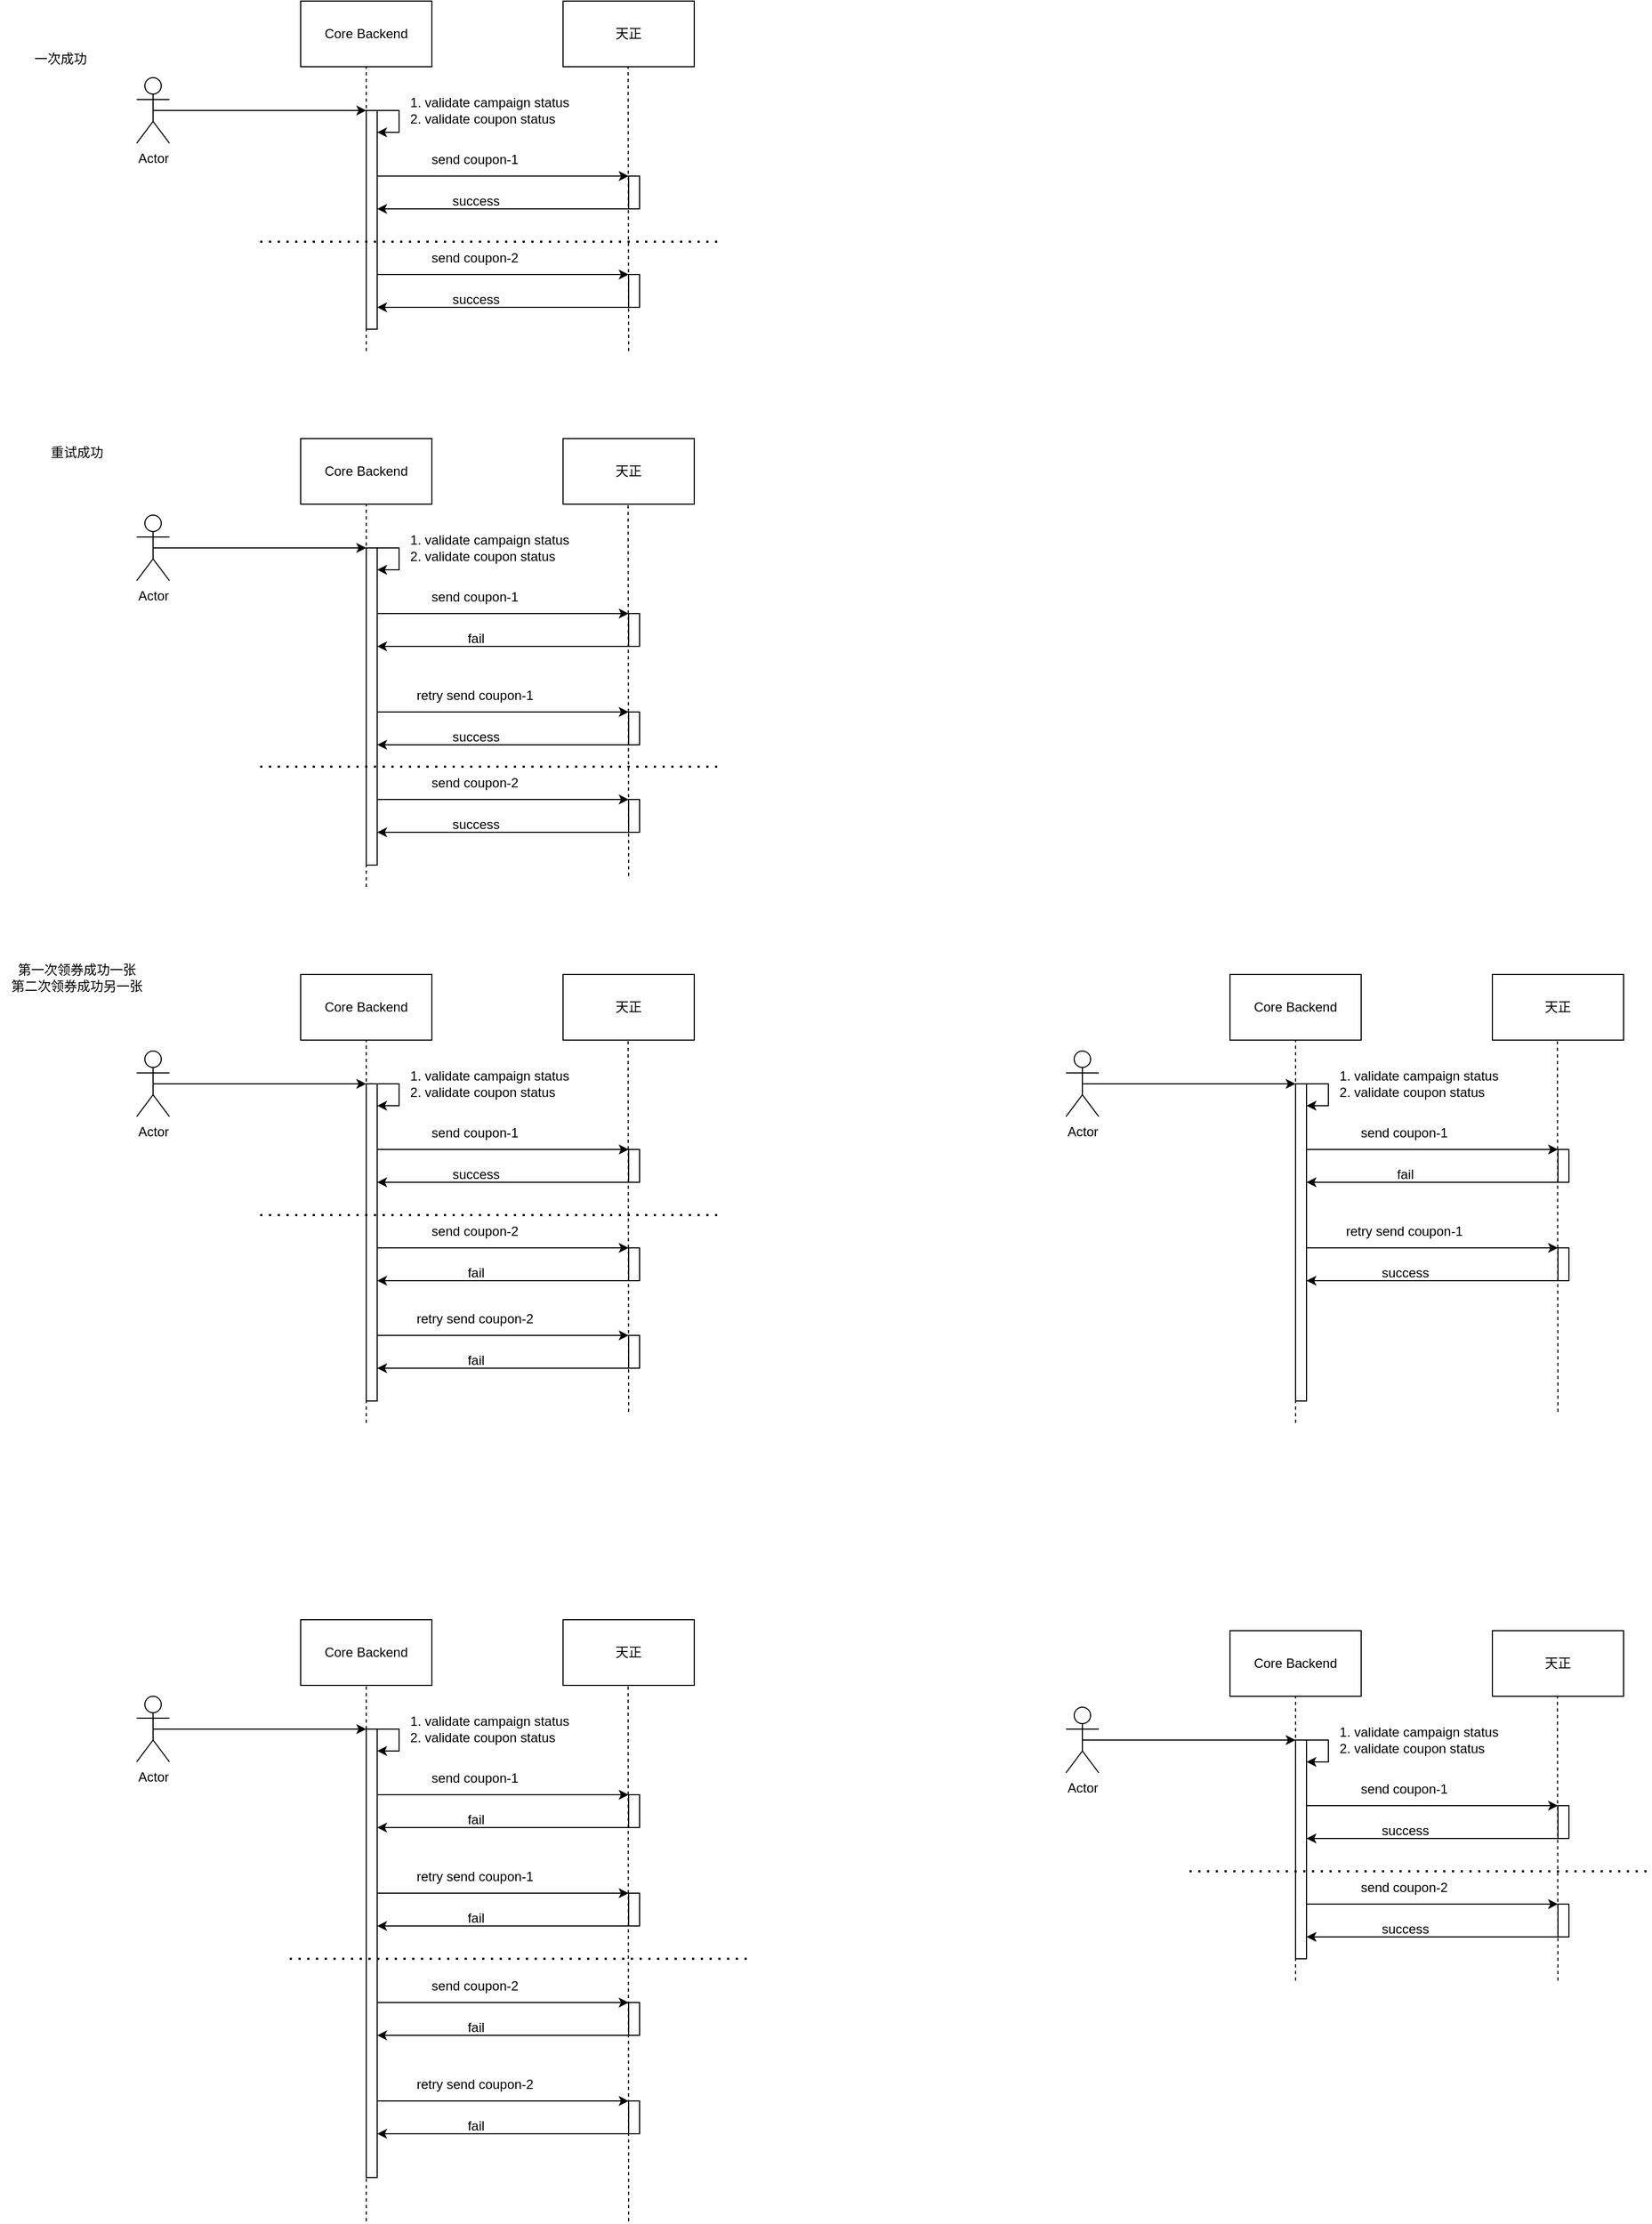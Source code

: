 <mxfile version="21.3.2" type="github">
  <diagram name="第 1 页" id="ifrk6PKnYQxSWK7HMioD">
    <mxGraphModel dx="2178" dy="1467" grid="1" gridSize="10" guides="1" tooltips="1" connect="1" arrows="1" fold="1" page="1" pageScale="1" pageWidth="827" pageHeight="1169" math="0" shadow="0">
      <root>
        <mxCell id="0" />
        <mxCell id="1" parent="0" />
        <mxCell id="cd5GM1Ut8fGV4c2g-e-l-1" value="Actor" style="shape=umlActor;verticalLabelPosition=bottom;verticalAlign=top;html=1;outlineConnect=0;" vertex="1" parent="1">
          <mxGeometry x="130" y="150" width="30" height="60" as="geometry" />
        </mxCell>
        <mxCell id="cd5GM1Ut8fGV4c2g-e-l-2" value="Core Backend" style="rounded=0;whiteSpace=wrap;html=1;" vertex="1" parent="1">
          <mxGeometry x="280" y="80" width="120" height="60" as="geometry" />
        </mxCell>
        <mxCell id="cd5GM1Ut8fGV4c2g-e-l-3" value="天正" style="rounded=0;whiteSpace=wrap;html=1;" vertex="1" parent="1">
          <mxGeometry x="520" y="80" width="120" height="60" as="geometry" />
        </mxCell>
        <mxCell id="cd5GM1Ut8fGV4c2g-e-l-4" value="" style="endArrow=none;dashed=1;html=1;rounded=0;" edge="1" parent="1">
          <mxGeometry width="50" height="50" relative="1" as="geometry">
            <mxPoint x="340" y="400" as="sourcePoint" />
            <mxPoint x="340" y="140" as="targetPoint" />
          </mxGeometry>
        </mxCell>
        <mxCell id="cd5GM1Ut8fGV4c2g-e-l-5" value="" style="endArrow=none;dashed=1;html=1;rounded=0;" edge="1" parent="1">
          <mxGeometry width="50" height="50" relative="1" as="geometry">
            <mxPoint x="580" y="400" as="sourcePoint" />
            <mxPoint x="579.5" y="140" as="targetPoint" />
          </mxGeometry>
        </mxCell>
        <mxCell id="cd5GM1Ut8fGV4c2g-e-l-6" value="" style="endArrow=classic;html=1;rounded=0;exitX=0.5;exitY=0.5;exitDx=0;exitDy=0;exitPerimeter=0;" edge="1" parent="1" source="cd5GM1Ut8fGV4c2g-e-l-1">
          <mxGeometry width="50" height="50" relative="1" as="geometry">
            <mxPoint x="220" y="190" as="sourcePoint" />
            <mxPoint x="340" y="180" as="targetPoint" />
          </mxGeometry>
        </mxCell>
        <mxCell id="cd5GM1Ut8fGV4c2g-e-l-7" value="" style="rounded=0;whiteSpace=wrap;html=1;" vertex="1" parent="1">
          <mxGeometry x="340" y="180" width="10" height="200" as="geometry" />
        </mxCell>
        <mxCell id="cd5GM1Ut8fGV4c2g-e-l-10" value="" style="endArrow=classic;html=1;rounded=0;" edge="1" parent="1">
          <mxGeometry width="50" height="50" relative="1" as="geometry">
            <mxPoint x="350" y="180" as="sourcePoint" />
            <mxPoint x="350" y="200" as="targetPoint" />
            <Array as="points">
              <mxPoint x="370" y="180" />
              <mxPoint x="370" y="200" />
            </Array>
          </mxGeometry>
        </mxCell>
        <mxCell id="cd5GM1Ut8fGV4c2g-e-l-11" value="1. validate campaign status&lt;br&gt;&lt;div style=&quot;text-align: left;&quot;&gt;&lt;span style=&quot;background-color: initial;&quot;&gt;2. validate coupon status&lt;/span&gt;&lt;/div&gt;" style="text;html=1;strokeColor=none;fillColor=none;align=center;verticalAlign=middle;whiteSpace=wrap;rounded=0;" vertex="1" parent="1">
          <mxGeometry x="370" y="150" width="166" height="60" as="geometry" />
        </mxCell>
        <mxCell id="cd5GM1Ut8fGV4c2g-e-l-12" value="" style="endArrow=classic;html=1;rounded=0;exitX=0.5;exitY=0.5;exitDx=0;exitDy=0;exitPerimeter=0;" edge="1" parent="1">
          <mxGeometry width="50" height="50" relative="1" as="geometry">
            <mxPoint x="350" y="240" as="sourcePoint" />
            <mxPoint x="580" y="240" as="targetPoint" />
          </mxGeometry>
        </mxCell>
        <mxCell id="cd5GM1Ut8fGV4c2g-e-l-13" value="" style="rounded=0;whiteSpace=wrap;html=1;" vertex="1" parent="1">
          <mxGeometry x="580" y="240" width="10" height="30" as="geometry" />
        </mxCell>
        <mxCell id="cd5GM1Ut8fGV4c2g-e-l-21" value="send coupon-1" style="text;html=1;align=center;verticalAlign=middle;resizable=0;points=[];autosize=1;strokeColor=none;fillColor=none;" vertex="1" parent="1">
          <mxGeometry x="389" y="210" width="100" height="30" as="geometry" />
        </mxCell>
        <mxCell id="cd5GM1Ut8fGV4c2g-e-l-22" value="" style="endArrow=classic;html=1;rounded=0;exitX=0.5;exitY=0.5;exitDx=0;exitDy=0;exitPerimeter=0;" edge="1" parent="1">
          <mxGeometry width="50" height="50" relative="1" as="geometry">
            <mxPoint x="580" y="270" as="sourcePoint" />
            <mxPoint x="350" y="270" as="targetPoint" />
          </mxGeometry>
        </mxCell>
        <mxCell id="cd5GM1Ut8fGV4c2g-e-l-23" value="success" style="text;html=1;align=center;verticalAlign=middle;resizable=0;points=[];autosize=1;strokeColor=none;fillColor=none;" vertex="1" parent="1">
          <mxGeometry x="405" y="248" width="70" height="30" as="geometry" />
        </mxCell>
        <mxCell id="cd5GM1Ut8fGV4c2g-e-l-24" value="" style="endArrow=classic;html=1;rounded=0;exitX=0.5;exitY=0.5;exitDx=0;exitDy=0;exitPerimeter=0;" edge="1" parent="1">
          <mxGeometry width="50" height="50" relative="1" as="geometry">
            <mxPoint x="350" y="330" as="sourcePoint" />
            <mxPoint x="580" y="330" as="targetPoint" />
          </mxGeometry>
        </mxCell>
        <mxCell id="cd5GM1Ut8fGV4c2g-e-l-25" value="send coupon-2" style="text;html=1;align=center;verticalAlign=middle;resizable=0;points=[];autosize=1;strokeColor=none;fillColor=none;" vertex="1" parent="1">
          <mxGeometry x="389" y="300" width="100" height="30" as="geometry" />
        </mxCell>
        <mxCell id="cd5GM1Ut8fGV4c2g-e-l-26" value="" style="endArrow=classic;html=1;rounded=0;exitX=0.5;exitY=0.5;exitDx=0;exitDy=0;exitPerimeter=0;" edge="1" parent="1">
          <mxGeometry width="50" height="50" relative="1" as="geometry">
            <mxPoint x="580" y="360" as="sourcePoint" />
            <mxPoint x="350" y="360" as="targetPoint" />
          </mxGeometry>
        </mxCell>
        <mxCell id="cd5GM1Ut8fGV4c2g-e-l-27" value="success" style="text;html=1;align=center;verticalAlign=middle;resizable=0;points=[];autosize=1;strokeColor=none;fillColor=none;" vertex="1" parent="1">
          <mxGeometry x="405" y="338" width="70" height="30" as="geometry" />
        </mxCell>
        <mxCell id="cd5GM1Ut8fGV4c2g-e-l-28" value="" style="rounded=0;whiteSpace=wrap;html=1;" vertex="1" parent="1">
          <mxGeometry x="580" y="330" width="10" height="30" as="geometry" />
        </mxCell>
        <mxCell id="cd5GM1Ut8fGV4c2g-e-l-29" value="Actor" style="shape=umlActor;verticalLabelPosition=bottom;verticalAlign=top;html=1;outlineConnect=0;" vertex="1" parent="1">
          <mxGeometry x="130" y="550" width="30" height="60" as="geometry" />
        </mxCell>
        <mxCell id="cd5GM1Ut8fGV4c2g-e-l-30" value="Core Backend" style="rounded=0;whiteSpace=wrap;html=1;" vertex="1" parent="1">
          <mxGeometry x="280" y="480" width="120" height="60" as="geometry" />
        </mxCell>
        <mxCell id="cd5GM1Ut8fGV4c2g-e-l-31" value="天正" style="rounded=0;whiteSpace=wrap;html=1;" vertex="1" parent="1">
          <mxGeometry x="520" y="480" width="120" height="60" as="geometry" />
        </mxCell>
        <mxCell id="cd5GM1Ut8fGV4c2g-e-l-32" value="" style="endArrow=none;dashed=1;html=1;rounded=0;" edge="1" parent="1">
          <mxGeometry width="50" height="50" relative="1" as="geometry">
            <mxPoint x="340" y="890" as="sourcePoint" />
            <mxPoint x="340" y="540" as="targetPoint" />
          </mxGeometry>
        </mxCell>
        <mxCell id="cd5GM1Ut8fGV4c2g-e-l-33" value="" style="endArrow=none;dashed=1;html=1;rounded=0;" edge="1" parent="1">
          <mxGeometry width="50" height="50" relative="1" as="geometry">
            <mxPoint x="580" y="880" as="sourcePoint" />
            <mxPoint x="579.5" y="540" as="targetPoint" />
          </mxGeometry>
        </mxCell>
        <mxCell id="cd5GM1Ut8fGV4c2g-e-l-34" value="" style="endArrow=classic;html=1;rounded=0;exitX=0.5;exitY=0.5;exitDx=0;exitDy=0;exitPerimeter=0;" edge="1" parent="1" source="cd5GM1Ut8fGV4c2g-e-l-29">
          <mxGeometry width="50" height="50" relative="1" as="geometry">
            <mxPoint x="220" y="590" as="sourcePoint" />
            <mxPoint x="340" y="580" as="targetPoint" />
          </mxGeometry>
        </mxCell>
        <mxCell id="cd5GM1Ut8fGV4c2g-e-l-35" value="" style="rounded=0;whiteSpace=wrap;html=1;" vertex="1" parent="1">
          <mxGeometry x="340" y="580" width="10" height="290" as="geometry" />
        </mxCell>
        <mxCell id="cd5GM1Ut8fGV4c2g-e-l-36" value="" style="endArrow=classic;html=1;rounded=0;" edge="1" parent="1">
          <mxGeometry width="50" height="50" relative="1" as="geometry">
            <mxPoint x="350" y="580" as="sourcePoint" />
            <mxPoint x="350" y="600" as="targetPoint" />
            <Array as="points">
              <mxPoint x="370" y="580" />
              <mxPoint x="370" y="600" />
            </Array>
          </mxGeometry>
        </mxCell>
        <mxCell id="cd5GM1Ut8fGV4c2g-e-l-37" value="1. validate campaign status&lt;br&gt;&lt;div style=&quot;text-align: left;&quot;&gt;&lt;span style=&quot;background-color: initial;&quot;&gt;2. validate coupon status&lt;/span&gt;&lt;/div&gt;" style="text;html=1;strokeColor=none;fillColor=none;align=center;verticalAlign=middle;whiteSpace=wrap;rounded=0;" vertex="1" parent="1">
          <mxGeometry x="370" y="550" width="166" height="60" as="geometry" />
        </mxCell>
        <mxCell id="cd5GM1Ut8fGV4c2g-e-l-38" value="" style="endArrow=classic;html=1;rounded=0;exitX=0.5;exitY=0.5;exitDx=0;exitDy=0;exitPerimeter=0;" edge="1" parent="1">
          <mxGeometry width="50" height="50" relative="1" as="geometry">
            <mxPoint x="350" y="640" as="sourcePoint" />
            <mxPoint x="580" y="640" as="targetPoint" />
          </mxGeometry>
        </mxCell>
        <mxCell id="cd5GM1Ut8fGV4c2g-e-l-39" value="" style="rounded=0;whiteSpace=wrap;html=1;" vertex="1" parent="1">
          <mxGeometry x="580" y="640" width="10" height="30" as="geometry" />
        </mxCell>
        <mxCell id="cd5GM1Ut8fGV4c2g-e-l-40" value="send coupon-1" style="text;html=1;align=center;verticalAlign=middle;resizable=0;points=[];autosize=1;strokeColor=none;fillColor=none;" vertex="1" parent="1">
          <mxGeometry x="389" y="610" width="100" height="30" as="geometry" />
        </mxCell>
        <mxCell id="cd5GM1Ut8fGV4c2g-e-l-41" value="" style="endArrow=classic;html=1;rounded=0;exitX=0.5;exitY=0.5;exitDx=0;exitDy=0;exitPerimeter=0;" edge="1" parent="1">
          <mxGeometry width="50" height="50" relative="1" as="geometry">
            <mxPoint x="580" y="670" as="sourcePoint" />
            <mxPoint x="350" y="670" as="targetPoint" />
          </mxGeometry>
        </mxCell>
        <mxCell id="cd5GM1Ut8fGV4c2g-e-l-42" value="fail" style="text;html=1;align=center;verticalAlign=middle;resizable=0;points=[];autosize=1;strokeColor=none;fillColor=none;" vertex="1" parent="1">
          <mxGeometry x="420" y="648" width="40" height="30" as="geometry" />
        </mxCell>
        <mxCell id="cd5GM1Ut8fGV4c2g-e-l-43" value="" style="endArrow=classic;html=1;rounded=0;exitX=0.5;exitY=0.5;exitDx=0;exitDy=0;exitPerimeter=0;" edge="1" parent="1">
          <mxGeometry width="50" height="50" relative="1" as="geometry">
            <mxPoint x="350" y="730" as="sourcePoint" />
            <mxPoint x="580" y="730" as="targetPoint" />
          </mxGeometry>
        </mxCell>
        <mxCell id="cd5GM1Ut8fGV4c2g-e-l-44" value="retry send coupon-1" style="text;html=1;align=center;verticalAlign=middle;resizable=0;points=[];autosize=1;strokeColor=none;fillColor=none;" vertex="1" parent="1">
          <mxGeometry x="374" y="700" width="130" height="30" as="geometry" />
        </mxCell>
        <mxCell id="cd5GM1Ut8fGV4c2g-e-l-45" value="" style="endArrow=classic;html=1;rounded=0;exitX=0.5;exitY=0.5;exitDx=0;exitDy=0;exitPerimeter=0;" edge="1" parent="1">
          <mxGeometry width="50" height="50" relative="1" as="geometry">
            <mxPoint x="580" y="760" as="sourcePoint" />
            <mxPoint x="350" y="760" as="targetPoint" />
          </mxGeometry>
        </mxCell>
        <mxCell id="cd5GM1Ut8fGV4c2g-e-l-46" value="success" style="text;html=1;align=center;verticalAlign=middle;resizable=0;points=[];autosize=1;strokeColor=none;fillColor=none;" vertex="1" parent="1">
          <mxGeometry x="405" y="738" width="70" height="30" as="geometry" />
        </mxCell>
        <mxCell id="cd5GM1Ut8fGV4c2g-e-l-47" value="" style="rounded=0;whiteSpace=wrap;html=1;" vertex="1" parent="1">
          <mxGeometry x="580" y="730" width="10" height="30" as="geometry" />
        </mxCell>
        <mxCell id="cd5GM1Ut8fGV4c2g-e-l-48" value="" style="endArrow=classic;html=1;rounded=0;exitX=0.5;exitY=0.5;exitDx=0;exitDy=0;exitPerimeter=0;" edge="1" parent="1">
          <mxGeometry width="50" height="50" relative="1" as="geometry">
            <mxPoint x="350" y="810" as="sourcePoint" />
            <mxPoint x="580" y="810" as="targetPoint" />
          </mxGeometry>
        </mxCell>
        <mxCell id="cd5GM1Ut8fGV4c2g-e-l-49" value="send coupon-2" style="text;html=1;align=center;verticalAlign=middle;resizable=0;points=[];autosize=1;strokeColor=none;fillColor=none;" vertex="1" parent="1">
          <mxGeometry x="389" y="780" width="100" height="30" as="geometry" />
        </mxCell>
        <mxCell id="cd5GM1Ut8fGV4c2g-e-l-50" value="" style="endArrow=classic;html=1;rounded=0;exitX=0.5;exitY=0.5;exitDx=0;exitDy=0;exitPerimeter=0;" edge="1" parent="1">
          <mxGeometry width="50" height="50" relative="1" as="geometry">
            <mxPoint x="580" y="840" as="sourcePoint" />
            <mxPoint x="350" y="840" as="targetPoint" />
          </mxGeometry>
        </mxCell>
        <mxCell id="cd5GM1Ut8fGV4c2g-e-l-51" value="success" style="text;html=1;align=center;verticalAlign=middle;resizable=0;points=[];autosize=1;strokeColor=none;fillColor=none;" vertex="1" parent="1">
          <mxGeometry x="405" y="818" width="70" height="30" as="geometry" />
        </mxCell>
        <mxCell id="cd5GM1Ut8fGV4c2g-e-l-52" value="" style="rounded=0;whiteSpace=wrap;html=1;" vertex="1" parent="1">
          <mxGeometry x="580" y="810" width="10" height="30" as="geometry" />
        </mxCell>
        <mxCell id="cd5GM1Ut8fGV4c2g-e-l-85" value="Actor" style="shape=umlActor;verticalLabelPosition=bottom;verticalAlign=top;html=1;outlineConnect=0;" vertex="1" parent="1">
          <mxGeometry x="130" y="1040" width="30" height="60" as="geometry" />
        </mxCell>
        <mxCell id="cd5GM1Ut8fGV4c2g-e-l-86" value="Core Backend" style="rounded=0;whiteSpace=wrap;html=1;" vertex="1" parent="1">
          <mxGeometry x="280" y="970" width="120" height="60" as="geometry" />
        </mxCell>
        <mxCell id="cd5GM1Ut8fGV4c2g-e-l-87" value="天正" style="rounded=0;whiteSpace=wrap;html=1;" vertex="1" parent="1">
          <mxGeometry x="520" y="970" width="120" height="60" as="geometry" />
        </mxCell>
        <mxCell id="cd5GM1Ut8fGV4c2g-e-l-88" value="" style="endArrow=none;dashed=1;html=1;rounded=0;" edge="1" parent="1">
          <mxGeometry width="50" height="50" relative="1" as="geometry">
            <mxPoint x="340" y="1380" as="sourcePoint" />
            <mxPoint x="340" y="1030" as="targetPoint" />
          </mxGeometry>
        </mxCell>
        <mxCell id="cd5GM1Ut8fGV4c2g-e-l-89" value="" style="endArrow=none;dashed=1;html=1;rounded=0;" edge="1" parent="1">
          <mxGeometry width="50" height="50" relative="1" as="geometry">
            <mxPoint x="580" y="1370" as="sourcePoint" />
            <mxPoint x="579.5" y="1030" as="targetPoint" />
          </mxGeometry>
        </mxCell>
        <mxCell id="cd5GM1Ut8fGV4c2g-e-l-90" value="" style="endArrow=classic;html=1;rounded=0;exitX=0.5;exitY=0.5;exitDx=0;exitDy=0;exitPerimeter=0;" edge="1" parent="1" source="cd5GM1Ut8fGV4c2g-e-l-85">
          <mxGeometry width="50" height="50" relative="1" as="geometry">
            <mxPoint x="220" y="1080" as="sourcePoint" />
            <mxPoint x="340" y="1070" as="targetPoint" />
          </mxGeometry>
        </mxCell>
        <mxCell id="cd5GM1Ut8fGV4c2g-e-l-91" value="" style="rounded=0;whiteSpace=wrap;html=1;" vertex="1" parent="1">
          <mxGeometry x="340" y="1070" width="10" height="290" as="geometry" />
        </mxCell>
        <mxCell id="cd5GM1Ut8fGV4c2g-e-l-92" value="" style="endArrow=classic;html=1;rounded=0;" edge="1" parent="1">
          <mxGeometry width="50" height="50" relative="1" as="geometry">
            <mxPoint x="350" y="1070" as="sourcePoint" />
            <mxPoint x="350" y="1090" as="targetPoint" />
            <Array as="points">
              <mxPoint x="370" y="1070" />
              <mxPoint x="370" y="1090" />
            </Array>
          </mxGeometry>
        </mxCell>
        <mxCell id="cd5GM1Ut8fGV4c2g-e-l-93" value="1. validate campaign status&lt;br&gt;&lt;div style=&quot;text-align: left;&quot;&gt;&lt;span style=&quot;background-color: initial;&quot;&gt;2. validate coupon status&lt;/span&gt;&lt;/div&gt;" style="text;html=1;strokeColor=none;fillColor=none;align=center;verticalAlign=middle;whiteSpace=wrap;rounded=0;" vertex="1" parent="1">
          <mxGeometry x="370" y="1040" width="166" height="60" as="geometry" />
        </mxCell>
        <mxCell id="cd5GM1Ut8fGV4c2g-e-l-94" value="" style="endArrow=classic;html=1;rounded=0;exitX=0.5;exitY=0.5;exitDx=0;exitDy=0;exitPerimeter=0;" edge="1" parent="1">
          <mxGeometry width="50" height="50" relative="1" as="geometry">
            <mxPoint x="350" y="1130" as="sourcePoint" />
            <mxPoint x="580" y="1130" as="targetPoint" />
          </mxGeometry>
        </mxCell>
        <mxCell id="cd5GM1Ut8fGV4c2g-e-l-95" value="" style="rounded=0;whiteSpace=wrap;html=1;" vertex="1" parent="1">
          <mxGeometry x="580" y="1130" width="10" height="30" as="geometry" />
        </mxCell>
        <mxCell id="cd5GM1Ut8fGV4c2g-e-l-96" value="send coupon-1" style="text;html=1;align=center;verticalAlign=middle;resizable=0;points=[];autosize=1;strokeColor=none;fillColor=none;" vertex="1" parent="1">
          <mxGeometry x="389" y="1100" width="100" height="30" as="geometry" />
        </mxCell>
        <mxCell id="cd5GM1Ut8fGV4c2g-e-l-97" value="" style="endArrow=classic;html=1;rounded=0;exitX=0.5;exitY=0.5;exitDx=0;exitDy=0;exitPerimeter=0;" edge="1" parent="1">
          <mxGeometry width="50" height="50" relative="1" as="geometry">
            <mxPoint x="580" y="1160" as="sourcePoint" />
            <mxPoint x="350" y="1160" as="targetPoint" />
          </mxGeometry>
        </mxCell>
        <mxCell id="cd5GM1Ut8fGV4c2g-e-l-98" value="success" style="text;html=1;align=center;verticalAlign=middle;resizable=0;points=[];autosize=1;strokeColor=none;fillColor=none;" vertex="1" parent="1">
          <mxGeometry x="405" y="1138" width="70" height="30" as="geometry" />
        </mxCell>
        <mxCell id="cd5GM1Ut8fGV4c2g-e-l-99" value="" style="endArrow=classic;html=1;rounded=0;exitX=0.5;exitY=0.5;exitDx=0;exitDy=0;exitPerimeter=0;" edge="1" parent="1">
          <mxGeometry width="50" height="50" relative="1" as="geometry">
            <mxPoint x="350" y="1220" as="sourcePoint" />
            <mxPoint x="580" y="1220" as="targetPoint" />
          </mxGeometry>
        </mxCell>
        <mxCell id="cd5GM1Ut8fGV4c2g-e-l-100" value="send coupon-2" style="text;html=1;align=center;verticalAlign=middle;resizable=0;points=[];autosize=1;strokeColor=none;fillColor=none;" vertex="1" parent="1">
          <mxGeometry x="389" y="1190" width="100" height="30" as="geometry" />
        </mxCell>
        <mxCell id="cd5GM1Ut8fGV4c2g-e-l-101" value="" style="endArrow=classic;html=1;rounded=0;exitX=0.5;exitY=0.5;exitDx=0;exitDy=0;exitPerimeter=0;" edge="1" parent="1">
          <mxGeometry width="50" height="50" relative="1" as="geometry">
            <mxPoint x="580" y="1250" as="sourcePoint" />
            <mxPoint x="350" y="1250" as="targetPoint" />
          </mxGeometry>
        </mxCell>
        <mxCell id="cd5GM1Ut8fGV4c2g-e-l-102" value="fail" style="text;html=1;align=center;verticalAlign=middle;resizable=0;points=[];autosize=1;strokeColor=none;fillColor=none;" vertex="1" parent="1">
          <mxGeometry x="420" y="1228" width="40" height="30" as="geometry" />
        </mxCell>
        <mxCell id="cd5GM1Ut8fGV4c2g-e-l-103" value="" style="rounded=0;whiteSpace=wrap;html=1;" vertex="1" parent="1">
          <mxGeometry x="580" y="1220" width="10" height="30" as="geometry" />
        </mxCell>
        <mxCell id="cd5GM1Ut8fGV4c2g-e-l-104" value="" style="endArrow=classic;html=1;rounded=0;exitX=0.5;exitY=0.5;exitDx=0;exitDy=0;exitPerimeter=0;" edge="1" parent="1">
          <mxGeometry width="50" height="50" relative="1" as="geometry">
            <mxPoint x="350" y="1300" as="sourcePoint" />
            <mxPoint x="580" y="1300" as="targetPoint" />
          </mxGeometry>
        </mxCell>
        <mxCell id="cd5GM1Ut8fGV4c2g-e-l-105" value="retry send coupon-2" style="text;html=1;align=center;verticalAlign=middle;resizable=0;points=[];autosize=1;strokeColor=none;fillColor=none;" vertex="1" parent="1">
          <mxGeometry x="374" y="1270" width="130" height="30" as="geometry" />
        </mxCell>
        <mxCell id="cd5GM1Ut8fGV4c2g-e-l-106" value="" style="endArrow=classic;html=1;rounded=0;exitX=0.5;exitY=0.5;exitDx=0;exitDy=0;exitPerimeter=0;" edge="1" parent="1">
          <mxGeometry width="50" height="50" relative="1" as="geometry">
            <mxPoint x="580" y="1330" as="sourcePoint" />
            <mxPoint x="350" y="1330" as="targetPoint" />
          </mxGeometry>
        </mxCell>
        <mxCell id="cd5GM1Ut8fGV4c2g-e-l-107" value="fail" style="text;html=1;align=center;verticalAlign=middle;resizable=0;points=[];autosize=1;strokeColor=none;fillColor=none;" vertex="1" parent="1">
          <mxGeometry x="420" y="1308" width="40" height="30" as="geometry" />
        </mxCell>
        <mxCell id="cd5GM1Ut8fGV4c2g-e-l-108" value="" style="rounded=0;whiteSpace=wrap;html=1;" vertex="1" parent="1">
          <mxGeometry x="580" y="1300" width="10" height="30" as="geometry" />
        </mxCell>
        <mxCell id="cd5GM1Ut8fGV4c2g-e-l-109" value="Actor" style="shape=umlActor;verticalLabelPosition=bottom;verticalAlign=top;html=1;outlineConnect=0;" vertex="1" parent="1">
          <mxGeometry x="980" y="1040" width="30" height="60" as="geometry" />
        </mxCell>
        <mxCell id="cd5GM1Ut8fGV4c2g-e-l-110" value="Core Backend" style="rounded=0;whiteSpace=wrap;html=1;" vertex="1" parent="1">
          <mxGeometry x="1130" y="970" width="120" height="60" as="geometry" />
        </mxCell>
        <mxCell id="cd5GM1Ut8fGV4c2g-e-l-111" value="天正" style="rounded=0;whiteSpace=wrap;html=1;" vertex="1" parent="1">
          <mxGeometry x="1370" y="970" width="120" height="60" as="geometry" />
        </mxCell>
        <mxCell id="cd5GM1Ut8fGV4c2g-e-l-112" value="" style="endArrow=none;dashed=1;html=1;rounded=0;" edge="1" parent="1">
          <mxGeometry width="50" height="50" relative="1" as="geometry">
            <mxPoint x="1190" y="1380" as="sourcePoint" />
            <mxPoint x="1190" y="1030" as="targetPoint" />
          </mxGeometry>
        </mxCell>
        <mxCell id="cd5GM1Ut8fGV4c2g-e-l-113" value="" style="endArrow=none;dashed=1;html=1;rounded=0;" edge="1" parent="1">
          <mxGeometry width="50" height="50" relative="1" as="geometry">
            <mxPoint x="1430" y="1370" as="sourcePoint" />
            <mxPoint x="1429.5" y="1030" as="targetPoint" />
          </mxGeometry>
        </mxCell>
        <mxCell id="cd5GM1Ut8fGV4c2g-e-l-114" value="" style="endArrow=classic;html=1;rounded=0;exitX=0.5;exitY=0.5;exitDx=0;exitDy=0;exitPerimeter=0;" edge="1" parent="1" source="cd5GM1Ut8fGV4c2g-e-l-109">
          <mxGeometry width="50" height="50" relative="1" as="geometry">
            <mxPoint x="1070" y="1080" as="sourcePoint" />
            <mxPoint x="1190" y="1070" as="targetPoint" />
          </mxGeometry>
        </mxCell>
        <mxCell id="cd5GM1Ut8fGV4c2g-e-l-115" value="" style="rounded=0;whiteSpace=wrap;html=1;" vertex="1" parent="1">
          <mxGeometry x="1190" y="1070" width="10" height="290" as="geometry" />
        </mxCell>
        <mxCell id="cd5GM1Ut8fGV4c2g-e-l-116" value="" style="endArrow=classic;html=1;rounded=0;" edge="1" parent="1">
          <mxGeometry width="50" height="50" relative="1" as="geometry">
            <mxPoint x="1200" y="1070" as="sourcePoint" />
            <mxPoint x="1200" y="1090" as="targetPoint" />
            <Array as="points">
              <mxPoint x="1220" y="1070" />
              <mxPoint x="1220" y="1090" />
            </Array>
          </mxGeometry>
        </mxCell>
        <mxCell id="cd5GM1Ut8fGV4c2g-e-l-117" value="1. validate campaign status&lt;br&gt;&lt;div style=&quot;text-align: left;&quot;&gt;&lt;span style=&quot;background-color: initial;&quot;&gt;2. validate coupon status&lt;/span&gt;&lt;/div&gt;" style="text;html=1;strokeColor=none;fillColor=none;align=center;verticalAlign=middle;whiteSpace=wrap;rounded=0;" vertex="1" parent="1">
          <mxGeometry x="1220" y="1040" width="166" height="60" as="geometry" />
        </mxCell>
        <mxCell id="cd5GM1Ut8fGV4c2g-e-l-118" value="" style="endArrow=classic;html=1;rounded=0;exitX=0.5;exitY=0.5;exitDx=0;exitDy=0;exitPerimeter=0;" edge="1" parent="1">
          <mxGeometry width="50" height="50" relative="1" as="geometry">
            <mxPoint x="1200" y="1130" as="sourcePoint" />
            <mxPoint x="1430" y="1130" as="targetPoint" />
          </mxGeometry>
        </mxCell>
        <mxCell id="cd5GM1Ut8fGV4c2g-e-l-119" value="" style="rounded=0;whiteSpace=wrap;html=1;" vertex="1" parent="1">
          <mxGeometry x="1430" y="1130" width="10" height="30" as="geometry" />
        </mxCell>
        <mxCell id="cd5GM1Ut8fGV4c2g-e-l-120" value="send coupon-1" style="text;html=1;align=center;verticalAlign=middle;resizable=0;points=[];autosize=1;strokeColor=none;fillColor=none;" vertex="1" parent="1">
          <mxGeometry x="1239" y="1100" width="100" height="30" as="geometry" />
        </mxCell>
        <mxCell id="cd5GM1Ut8fGV4c2g-e-l-121" value="" style="endArrow=classic;html=1;rounded=0;exitX=0.5;exitY=0.5;exitDx=0;exitDy=0;exitPerimeter=0;" edge="1" parent="1">
          <mxGeometry width="50" height="50" relative="1" as="geometry">
            <mxPoint x="1430" y="1160" as="sourcePoint" />
            <mxPoint x="1200" y="1160" as="targetPoint" />
          </mxGeometry>
        </mxCell>
        <mxCell id="cd5GM1Ut8fGV4c2g-e-l-122" value="fail" style="text;html=1;align=center;verticalAlign=middle;resizable=0;points=[];autosize=1;strokeColor=none;fillColor=none;" vertex="1" parent="1">
          <mxGeometry x="1270" y="1138" width="40" height="30" as="geometry" />
        </mxCell>
        <mxCell id="cd5GM1Ut8fGV4c2g-e-l-123" value="" style="endArrow=classic;html=1;rounded=0;exitX=0.5;exitY=0.5;exitDx=0;exitDy=0;exitPerimeter=0;" edge="1" parent="1">
          <mxGeometry width="50" height="50" relative="1" as="geometry">
            <mxPoint x="1200" y="1220" as="sourcePoint" />
            <mxPoint x="1430" y="1220" as="targetPoint" />
          </mxGeometry>
        </mxCell>
        <mxCell id="cd5GM1Ut8fGV4c2g-e-l-124" value="retry send coupon-1" style="text;html=1;align=center;verticalAlign=middle;resizable=0;points=[];autosize=1;strokeColor=none;fillColor=none;" vertex="1" parent="1">
          <mxGeometry x="1224" y="1190" width="130" height="30" as="geometry" />
        </mxCell>
        <mxCell id="cd5GM1Ut8fGV4c2g-e-l-125" value="" style="endArrow=classic;html=1;rounded=0;exitX=0.5;exitY=0.5;exitDx=0;exitDy=0;exitPerimeter=0;" edge="1" parent="1">
          <mxGeometry width="50" height="50" relative="1" as="geometry">
            <mxPoint x="1430" y="1250" as="sourcePoint" />
            <mxPoint x="1200" y="1250" as="targetPoint" />
          </mxGeometry>
        </mxCell>
        <mxCell id="cd5GM1Ut8fGV4c2g-e-l-126" value="success" style="text;html=1;align=center;verticalAlign=middle;resizable=0;points=[];autosize=1;strokeColor=none;fillColor=none;" vertex="1" parent="1">
          <mxGeometry x="1255" y="1228" width="70" height="30" as="geometry" />
        </mxCell>
        <mxCell id="cd5GM1Ut8fGV4c2g-e-l-127" value="" style="rounded=0;whiteSpace=wrap;html=1;" vertex="1" parent="1">
          <mxGeometry x="1430" y="1220" width="10" height="30" as="geometry" />
        </mxCell>
        <mxCell id="cd5GM1Ut8fGV4c2g-e-l-133" value="一次成功" style="text;html=1;align=center;verticalAlign=middle;resizable=0;points=[];autosize=1;strokeColor=none;fillColor=none;" vertex="1" parent="1">
          <mxGeometry x="25" y="118" width="70" height="30" as="geometry" />
        </mxCell>
        <mxCell id="cd5GM1Ut8fGV4c2g-e-l-134" value="重试成功" style="text;html=1;align=center;verticalAlign=middle;resizable=0;points=[];autosize=1;strokeColor=none;fillColor=none;" vertex="1" parent="1">
          <mxGeometry x="40" y="478" width="70" height="30" as="geometry" />
        </mxCell>
        <mxCell id="cd5GM1Ut8fGV4c2g-e-l-135" value="第一次领券成功一张&lt;br&gt;第二次领券成功另一张" style="text;html=1;align=center;verticalAlign=middle;resizable=0;points=[];autosize=1;strokeColor=none;fillColor=none;" vertex="1" parent="1">
          <mxGeometry x="5" y="953" width="140" height="40" as="geometry" />
        </mxCell>
        <mxCell id="cd5GM1Ut8fGV4c2g-e-l-136" value="Actor" style="shape=umlActor;verticalLabelPosition=bottom;verticalAlign=top;html=1;outlineConnect=0;" vertex="1" parent="1">
          <mxGeometry x="130" y="1630" width="30" height="60" as="geometry" />
        </mxCell>
        <mxCell id="cd5GM1Ut8fGV4c2g-e-l-137" value="Core Backend" style="rounded=0;whiteSpace=wrap;html=1;" vertex="1" parent="1">
          <mxGeometry x="280" y="1560" width="120" height="60" as="geometry" />
        </mxCell>
        <mxCell id="cd5GM1Ut8fGV4c2g-e-l-138" value="天正" style="rounded=0;whiteSpace=wrap;html=1;" vertex="1" parent="1">
          <mxGeometry x="520" y="1560" width="120" height="60" as="geometry" />
        </mxCell>
        <mxCell id="cd5GM1Ut8fGV4c2g-e-l-139" value="" style="endArrow=none;dashed=1;html=1;rounded=0;" edge="1" parent="1">
          <mxGeometry width="50" height="50" relative="1" as="geometry">
            <mxPoint x="340" y="2110" as="sourcePoint" />
            <mxPoint x="340" y="1620" as="targetPoint" />
          </mxGeometry>
        </mxCell>
        <mxCell id="cd5GM1Ut8fGV4c2g-e-l-140" value="" style="endArrow=none;dashed=1;html=1;rounded=0;" edge="1" parent="1">
          <mxGeometry width="50" height="50" relative="1" as="geometry">
            <mxPoint x="580" y="2110" as="sourcePoint" />
            <mxPoint x="579.5" y="1620" as="targetPoint" />
          </mxGeometry>
        </mxCell>
        <mxCell id="cd5GM1Ut8fGV4c2g-e-l-141" value="" style="endArrow=classic;html=1;rounded=0;exitX=0.5;exitY=0.5;exitDx=0;exitDy=0;exitPerimeter=0;" edge="1" parent="1" source="cd5GM1Ut8fGV4c2g-e-l-136">
          <mxGeometry width="50" height="50" relative="1" as="geometry">
            <mxPoint x="220" y="1670" as="sourcePoint" />
            <mxPoint x="340" y="1660" as="targetPoint" />
          </mxGeometry>
        </mxCell>
        <mxCell id="cd5GM1Ut8fGV4c2g-e-l-142" value="" style="rounded=0;whiteSpace=wrap;html=1;" vertex="1" parent="1">
          <mxGeometry x="340" y="1660" width="10" height="410" as="geometry" />
        </mxCell>
        <mxCell id="cd5GM1Ut8fGV4c2g-e-l-143" value="" style="endArrow=classic;html=1;rounded=0;" edge="1" parent="1">
          <mxGeometry width="50" height="50" relative="1" as="geometry">
            <mxPoint x="350" y="1660" as="sourcePoint" />
            <mxPoint x="350" y="1680" as="targetPoint" />
            <Array as="points">
              <mxPoint x="370" y="1660" />
              <mxPoint x="370" y="1680" />
            </Array>
          </mxGeometry>
        </mxCell>
        <mxCell id="cd5GM1Ut8fGV4c2g-e-l-144" value="1. validate campaign status&lt;br&gt;&lt;div style=&quot;text-align: left;&quot;&gt;&lt;span style=&quot;background-color: initial;&quot;&gt;2. validate coupon status&lt;/span&gt;&lt;/div&gt;" style="text;html=1;strokeColor=none;fillColor=none;align=center;verticalAlign=middle;whiteSpace=wrap;rounded=0;" vertex="1" parent="1">
          <mxGeometry x="370" y="1630" width="166" height="60" as="geometry" />
        </mxCell>
        <mxCell id="cd5GM1Ut8fGV4c2g-e-l-145" value="" style="endArrow=classic;html=1;rounded=0;exitX=0.5;exitY=0.5;exitDx=0;exitDy=0;exitPerimeter=0;" edge="1" parent="1">
          <mxGeometry width="50" height="50" relative="1" as="geometry">
            <mxPoint x="350" y="1720" as="sourcePoint" />
            <mxPoint x="580" y="1720" as="targetPoint" />
          </mxGeometry>
        </mxCell>
        <mxCell id="cd5GM1Ut8fGV4c2g-e-l-146" value="" style="rounded=0;whiteSpace=wrap;html=1;" vertex="1" parent="1">
          <mxGeometry x="580" y="1720" width="10" height="30" as="geometry" />
        </mxCell>
        <mxCell id="cd5GM1Ut8fGV4c2g-e-l-147" value="send coupon-1" style="text;html=1;align=center;verticalAlign=middle;resizable=0;points=[];autosize=1;strokeColor=none;fillColor=none;" vertex="1" parent="1">
          <mxGeometry x="389" y="1690" width="100" height="30" as="geometry" />
        </mxCell>
        <mxCell id="cd5GM1Ut8fGV4c2g-e-l-148" value="" style="endArrow=classic;html=1;rounded=0;exitX=0.5;exitY=0.5;exitDx=0;exitDy=0;exitPerimeter=0;" edge="1" parent="1">
          <mxGeometry width="50" height="50" relative="1" as="geometry">
            <mxPoint x="580" y="1750" as="sourcePoint" />
            <mxPoint x="350" y="1750" as="targetPoint" />
          </mxGeometry>
        </mxCell>
        <mxCell id="cd5GM1Ut8fGV4c2g-e-l-149" value="fail" style="text;html=1;align=center;verticalAlign=middle;resizable=0;points=[];autosize=1;strokeColor=none;fillColor=none;" vertex="1" parent="1">
          <mxGeometry x="420" y="1728" width="40" height="30" as="geometry" />
        </mxCell>
        <mxCell id="cd5GM1Ut8fGV4c2g-e-l-150" value="" style="endArrow=classic;html=1;rounded=0;exitX=0.5;exitY=0.5;exitDx=0;exitDy=0;exitPerimeter=0;" edge="1" parent="1">
          <mxGeometry width="50" height="50" relative="1" as="geometry">
            <mxPoint x="350" y="1810" as="sourcePoint" />
            <mxPoint x="580" y="1810" as="targetPoint" />
          </mxGeometry>
        </mxCell>
        <mxCell id="cd5GM1Ut8fGV4c2g-e-l-151" value="retry send coupon-1" style="text;html=1;align=center;verticalAlign=middle;resizable=0;points=[];autosize=1;strokeColor=none;fillColor=none;" vertex="1" parent="1">
          <mxGeometry x="374" y="1780" width="130" height="30" as="geometry" />
        </mxCell>
        <mxCell id="cd5GM1Ut8fGV4c2g-e-l-152" value="" style="endArrow=classic;html=1;rounded=0;exitX=0.5;exitY=0.5;exitDx=0;exitDy=0;exitPerimeter=0;" edge="1" parent="1">
          <mxGeometry width="50" height="50" relative="1" as="geometry">
            <mxPoint x="580" y="1840" as="sourcePoint" />
            <mxPoint x="350" y="1840" as="targetPoint" />
          </mxGeometry>
        </mxCell>
        <mxCell id="cd5GM1Ut8fGV4c2g-e-l-153" value="fail" style="text;html=1;align=center;verticalAlign=middle;resizable=0;points=[];autosize=1;strokeColor=none;fillColor=none;" vertex="1" parent="1">
          <mxGeometry x="420" y="1818" width="40" height="30" as="geometry" />
        </mxCell>
        <mxCell id="cd5GM1Ut8fGV4c2g-e-l-154" value="" style="rounded=0;whiteSpace=wrap;html=1;" vertex="1" parent="1">
          <mxGeometry x="580" y="1810" width="10" height="30" as="geometry" />
        </mxCell>
        <mxCell id="cd5GM1Ut8fGV4c2g-e-l-155" value="" style="endArrow=classic;html=1;rounded=0;exitX=0.5;exitY=0.5;exitDx=0;exitDy=0;exitPerimeter=0;" edge="1" parent="1">
          <mxGeometry width="50" height="50" relative="1" as="geometry">
            <mxPoint x="350" y="1910" as="sourcePoint" />
            <mxPoint x="580" y="1910" as="targetPoint" />
          </mxGeometry>
        </mxCell>
        <mxCell id="cd5GM1Ut8fGV4c2g-e-l-156" value="send coupon-2" style="text;html=1;align=center;verticalAlign=middle;resizable=0;points=[];autosize=1;strokeColor=none;fillColor=none;" vertex="1" parent="1">
          <mxGeometry x="389" y="1880" width="100" height="30" as="geometry" />
        </mxCell>
        <mxCell id="cd5GM1Ut8fGV4c2g-e-l-157" value="" style="endArrow=classic;html=1;rounded=0;exitX=0.5;exitY=0.5;exitDx=0;exitDy=0;exitPerimeter=0;" edge="1" parent="1">
          <mxGeometry width="50" height="50" relative="1" as="geometry">
            <mxPoint x="580" y="1940" as="sourcePoint" />
            <mxPoint x="350" y="1940" as="targetPoint" />
          </mxGeometry>
        </mxCell>
        <mxCell id="cd5GM1Ut8fGV4c2g-e-l-158" value="fail" style="text;html=1;align=center;verticalAlign=middle;resizable=0;points=[];autosize=1;strokeColor=none;fillColor=none;" vertex="1" parent="1">
          <mxGeometry x="420" y="1918" width="40" height="30" as="geometry" />
        </mxCell>
        <mxCell id="cd5GM1Ut8fGV4c2g-e-l-159" value="" style="rounded=0;whiteSpace=wrap;html=1;" vertex="1" parent="1">
          <mxGeometry x="580" y="1910" width="10" height="30" as="geometry" />
        </mxCell>
        <mxCell id="cd5GM1Ut8fGV4c2g-e-l-160" value="" style="endArrow=classic;html=1;rounded=0;exitX=0.5;exitY=0.5;exitDx=0;exitDy=0;exitPerimeter=0;" edge="1" parent="1">
          <mxGeometry width="50" height="50" relative="1" as="geometry">
            <mxPoint x="350" y="2000" as="sourcePoint" />
            <mxPoint x="580" y="2000" as="targetPoint" />
          </mxGeometry>
        </mxCell>
        <mxCell id="cd5GM1Ut8fGV4c2g-e-l-161" value="retry send coupon-2" style="text;html=1;align=center;verticalAlign=middle;resizable=0;points=[];autosize=1;strokeColor=none;fillColor=none;" vertex="1" parent="1">
          <mxGeometry x="374" y="1970" width="130" height="30" as="geometry" />
        </mxCell>
        <mxCell id="cd5GM1Ut8fGV4c2g-e-l-162" value="" style="endArrow=classic;html=1;rounded=0;exitX=0.5;exitY=0.5;exitDx=0;exitDy=0;exitPerimeter=0;" edge="1" parent="1">
          <mxGeometry width="50" height="50" relative="1" as="geometry">
            <mxPoint x="580" y="2030" as="sourcePoint" />
            <mxPoint x="350" y="2030" as="targetPoint" />
          </mxGeometry>
        </mxCell>
        <mxCell id="cd5GM1Ut8fGV4c2g-e-l-163" value="fail" style="text;html=1;align=center;verticalAlign=middle;resizable=0;points=[];autosize=1;strokeColor=none;fillColor=none;" vertex="1" parent="1">
          <mxGeometry x="420" y="2008" width="40" height="30" as="geometry" />
        </mxCell>
        <mxCell id="cd5GM1Ut8fGV4c2g-e-l-164" value="" style="rounded=0;whiteSpace=wrap;html=1;" vertex="1" parent="1">
          <mxGeometry x="580" y="2000" width="10" height="30" as="geometry" />
        </mxCell>
        <mxCell id="cd5GM1Ut8fGV4c2g-e-l-165" value="" style="endArrow=none;dashed=1;html=1;dashPattern=1 3;strokeWidth=2;rounded=0;" edge="1" parent="1">
          <mxGeometry width="50" height="50" relative="1" as="geometry">
            <mxPoint x="243" y="780" as="sourcePoint" />
            <mxPoint x="663" y="780" as="targetPoint" />
          </mxGeometry>
        </mxCell>
        <mxCell id="cd5GM1Ut8fGV4c2g-e-l-166" value="" style="endArrow=none;dashed=1;html=1;dashPattern=1 3;strokeWidth=2;rounded=0;" edge="1" parent="1">
          <mxGeometry width="50" height="50" relative="1" as="geometry">
            <mxPoint x="243" y="300" as="sourcePoint" />
            <mxPoint x="663" y="300" as="targetPoint" />
          </mxGeometry>
        </mxCell>
        <mxCell id="cd5GM1Ut8fGV4c2g-e-l-167" value="" style="endArrow=none;dashed=1;html=1;dashPattern=1 3;strokeWidth=2;rounded=0;" edge="1" parent="1">
          <mxGeometry width="50" height="50" relative="1" as="geometry">
            <mxPoint x="243" y="1190" as="sourcePoint" />
            <mxPoint x="663" y="1190" as="targetPoint" />
          </mxGeometry>
        </mxCell>
        <mxCell id="cd5GM1Ut8fGV4c2g-e-l-169" value="" style="endArrow=none;dashed=1;html=1;dashPattern=1 3;strokeWidth=2;rounded=0;" edge="1" parent="1">
          <mxGeometry width="50" height="50" relative="1" as="geometry">
            <mxPoint x="270" y="1870" as="sourcePoint" />
            <mxPoint x="690" y="1870" as="targetPoint" />
          </mxGeometry>
        </mxCell>
        <mxCell id="cd5GM1Ut8fGV4c2g-e-l-200" value="Actor" style="shape=umlActor;verticalLabelPosition=bottom;verticalAlign=top;html=1;outlineConnect=0;" vertex="1" parent="1">
          <mxGeometry x="980" y="1640" width="30" height="60" as="geometry" />
        </mxCell>
        <mxCell id="cd5GM1Ut8fGV4c2g-e-l-201" value="Core Backend" style="rounded=0;whiteSpace=wrap;html=1;" vertex="1" parent="1">
          <mxGeometry x="1130" y="1570" width="120" height="60" as="geometry" />
        </mxCell>
        <mxCell id="cd5GM1Ut8fGV4c2g-e-l-202" value="天正" style="rounded=0;whiteSpace=wrap;html=1;" vertex="1" parent="1">
          <mxGeometry x="1370" y="1570" width="120" height="60" as="geometry" />
        </mxCell>
        <mxCell id="cd5GM1Ut8fGV4c2g-e-l-203" value="" style="endArrow=none;dashed=1;html=1;rounded=0;" edge="1" parent="1">
          <mxGeometry width="50" height="50" relative="1" as="geometry">
            <mxPoint x="1190" y="1890" as="sourcePoint" />
            <mxPoint x="1190" y="1630" as="targetPoint" />
          </mxGeometry>
        </mxCell>
        <mxCell id="cd5GM1Ut8fGV4c2g-e-l-204" value="" style="endArrow=none;dashed=1;html=1;rounded=0;" edge="1" parent="1">
          <mxGeometry width="50" height="50" relative="1" as="geometry">
            <mxPoint x="1430" y="1890" as="sourcePoint" />
            <mxPoint x="1429.5" y="1630" as="targetPoint" />
          </mxGeometry>
        </mxCell>
        <mxCell id="cd5GM1Ut8fGV4c2g-e-l-205" value="" style="endArrow=classic;html=1;rounded=0;exitX=0.5;exitY=0.5;exitDx=0;exitDy=0;exitPerimeter=0;" edge="1" parent="1" source="cd5GM1Ut8fGV4c2g-e-l-200">
          <mxGeometry width="50" height="50" relative="1" as="geometry">
            <mxPoint x="1070" y="1680" as="sourcePoint" />
            <mxPoint x="1190" y="1670" as="targetPoint" />
          </mxGeometry>
        </mxCell>
        <mxCell id="cd5GM1Ut8fGV4c2g-e-l-206" value="" style="rounded=0;whiteSpace=wrap;html=1;" vertex="1" parent="1">
          <mxGeometry x="1190" y="1670" width="10" height="200" as="geometry" />
        </mxCell>
        <mxCell id="cd5GM1Ut8fGV4c2g-e-l-207" value="" style="endArrow=classic;html=1;rounded=0;" edge="1" parent="1">
          <mxGeometry width="50" height="50" relative="1" as="geometry">
            <mxPoint x="1200" y="1670" as="sourcePoint" />
            <mxPoint x="1200" y="1690" as="targetPoint" />
            <Array as="points">
              <mxPoint x="1220" y="1670" />
              <mxPoint x="1220" y="1690" />
            </Array>
          </mxGeometry>
        </mxCell>
        <mxCell id="cd5GM1Ut8fGV4c2g-e-l-208" value="1. validate campaign status&lt;br&gt;&lt;div style=&quot;text-align: left;&quot;&gt;&lt;span style=&quot;background-color: initial;&quot;&gt;2. validate coupon status&lt;/span&gt;&lt;/div&gt;" style="text;html=1;strokeColor=none;fillColor=none;align=center;verticalAlign=middle;whiteSpace=wrap;rounded=0;" vertex="1" parent="1">
          <mxGeometry x="1220" y="1640" width="166" height="60" as="geometry" />
        </mxCell>
        <mxCell id="cd5GM1Ut8fGV4c2g-e-l-209" value="" style="endArrow=classic;html=1;rounded=0;exitX=0.5;exitY=0.5;exitDx=0;exitDy=0;exitPerimeter=0;" edge="1" parent="1">
          <mxGeometry width="50" height="50" relative="1" as="geometry">
            <mxPoint x="1200" y="1730" as="sourcePoint" />
            <mxPoint x="1430" y="1730" as="targetPoint" />
          </mxGeometry>
        </mxCell>
        <mxCell id="cd5GM1Ut8fGV4c2g-e-l-210" value="" style="rounded=0;whiteSpace=wrap;html=1;" vertex="1" parent="1">
          <mxGeometry x="1430" y="1730" width="10" height="30" as="geometry" />
        </mxCell>
        <mxCell id="cd5GM1Ut8fGV4c2g-e-l-211" value="send coupon-1" style="text;html=1;align=center;verticalAlign=middle;resizable=0;points=[];autosize=1;strokeColor=none;fillColor=none;" vertex="1" parent="1">
          <mxGeometry x="1239" y="1700" width="100" height="30" as="geometry" />
        </mxCell>
        <mxCell id="cd5GM1Ut8fGV4c2g-e-l-212" value="" style="endArrow=classic;html=1;rounded=0;exitX=0.5;exitY=0.5;exitDx=0;exitDy=0;exitPerimeter=0;" edge="1" parent="1">
          <mxGeometry width="50" height="50" relative="1" as="geometry">
            <mxPoint x="1430" y="1760" as="sourcePoint" />
            <mxPoint x="1200" y="1760" as="targetPoint" />
          </mxGeometry>
        </mxCell>
        <mxCell id="cd5GM1Ut8fGV4c2g-e-l-213" value="success" style="text;html=1;align=center;verticalAlign=middle;resizable=0;points=[];autosize=1;strokeColor=none;fillColor=none;" vertex="1" parent="1">
          <mxGeometry x="1255" y="1738" width="70" height="30" as="geometry" />
        </mxCell>
        <mxCell id="cd5GM1Ut8fGV4c2g-e-l-214" value="" style="endArrow=classic;html=1;rounded=0;exitX=0.5;exitY=0.5;exitDx=0;exitDy=0;exitPerimeter=0;" edge="1" parent="1">
          <mxGeometry width="50" height="50" relative="1" as="geometry">
            <mxPoint x="1200" y="1820" as="sourcePoint" />
            <mxPoint x="1430" y="1820" as="targetPoint" />
          </mxGeometry>
        </mxCell>
        <mxCell id="cd5GM1Ut8fGV4c2g-e-l-215" value="send coupon-2" style="text;html=1;align=center;verticalAlign=middle;resizable=0;points=[];autosize=1;strokeColor=none;fillColor=none;" vertex="1" parent="1">
          <mxGeometry x="1239" y="1790" width="100" height="30" as="geometry" />
        </mxCell>
        <mxCell id="cd5GM1Ut8fGV4c2g-e-l-216" value="" style="endArrow=classic;html=1;rounded=0;exitX=0.5;exitY=0.5;exitDx=0;exitDy=0;exitPerimeter=0;" edge="1" parent="1">
          <mxGeometry width="50" height="50" relative="1" as="geometry">
            <mxPoint x="1430" y="1850" as="sourcePoint" />
            <mxPoint x="1200" y="1850" as="targetPoint" />
          </mxGeometry>
        </mxCell>
        <mxCell id="cd5GM1Ut8fGV4c2g-e-l-217" value="success" style="text;html=1;align=center;verticalAlign=middle;resizable=0;points=[];autosize=1;strokeColor=none;fillColor=none;" vertex="1" parent="1">
          <mxGeometry x="1255" y="1828" width="70" height="30" as="geometry" />
        </mxCell>
        <mxCell id="cd5GM1Ut8fGV4c2g-e-l-218" value="" style="rounded=0;whiteSpace=wrap;html=1;" vertex="1" parent="1">
          <mxGeometry x="1430" y="1820" width="10" height="30" as="geometry" />
        </mxCell>
        <mxCell id="cd5GM1Ut8fGV4c2g-e-l-219" value="" style="endArrow=none;dashed=1;html=1;dashPattern=1 3;strokeWidth=2;rounded=0;" edge="1" parent="1">
          <mxGeometry width="50" height="50" relative="1" as="geometry">
            <mxPoint x="1093" y="1790" as="sourcePoint" />
            <mxPoint x="1513" y="1790" as="targetPoint" />
          </mxGeometry>
        </mxCell>
      </root>
    </mxGraphModel>
  </diagram>
</mxfile>

